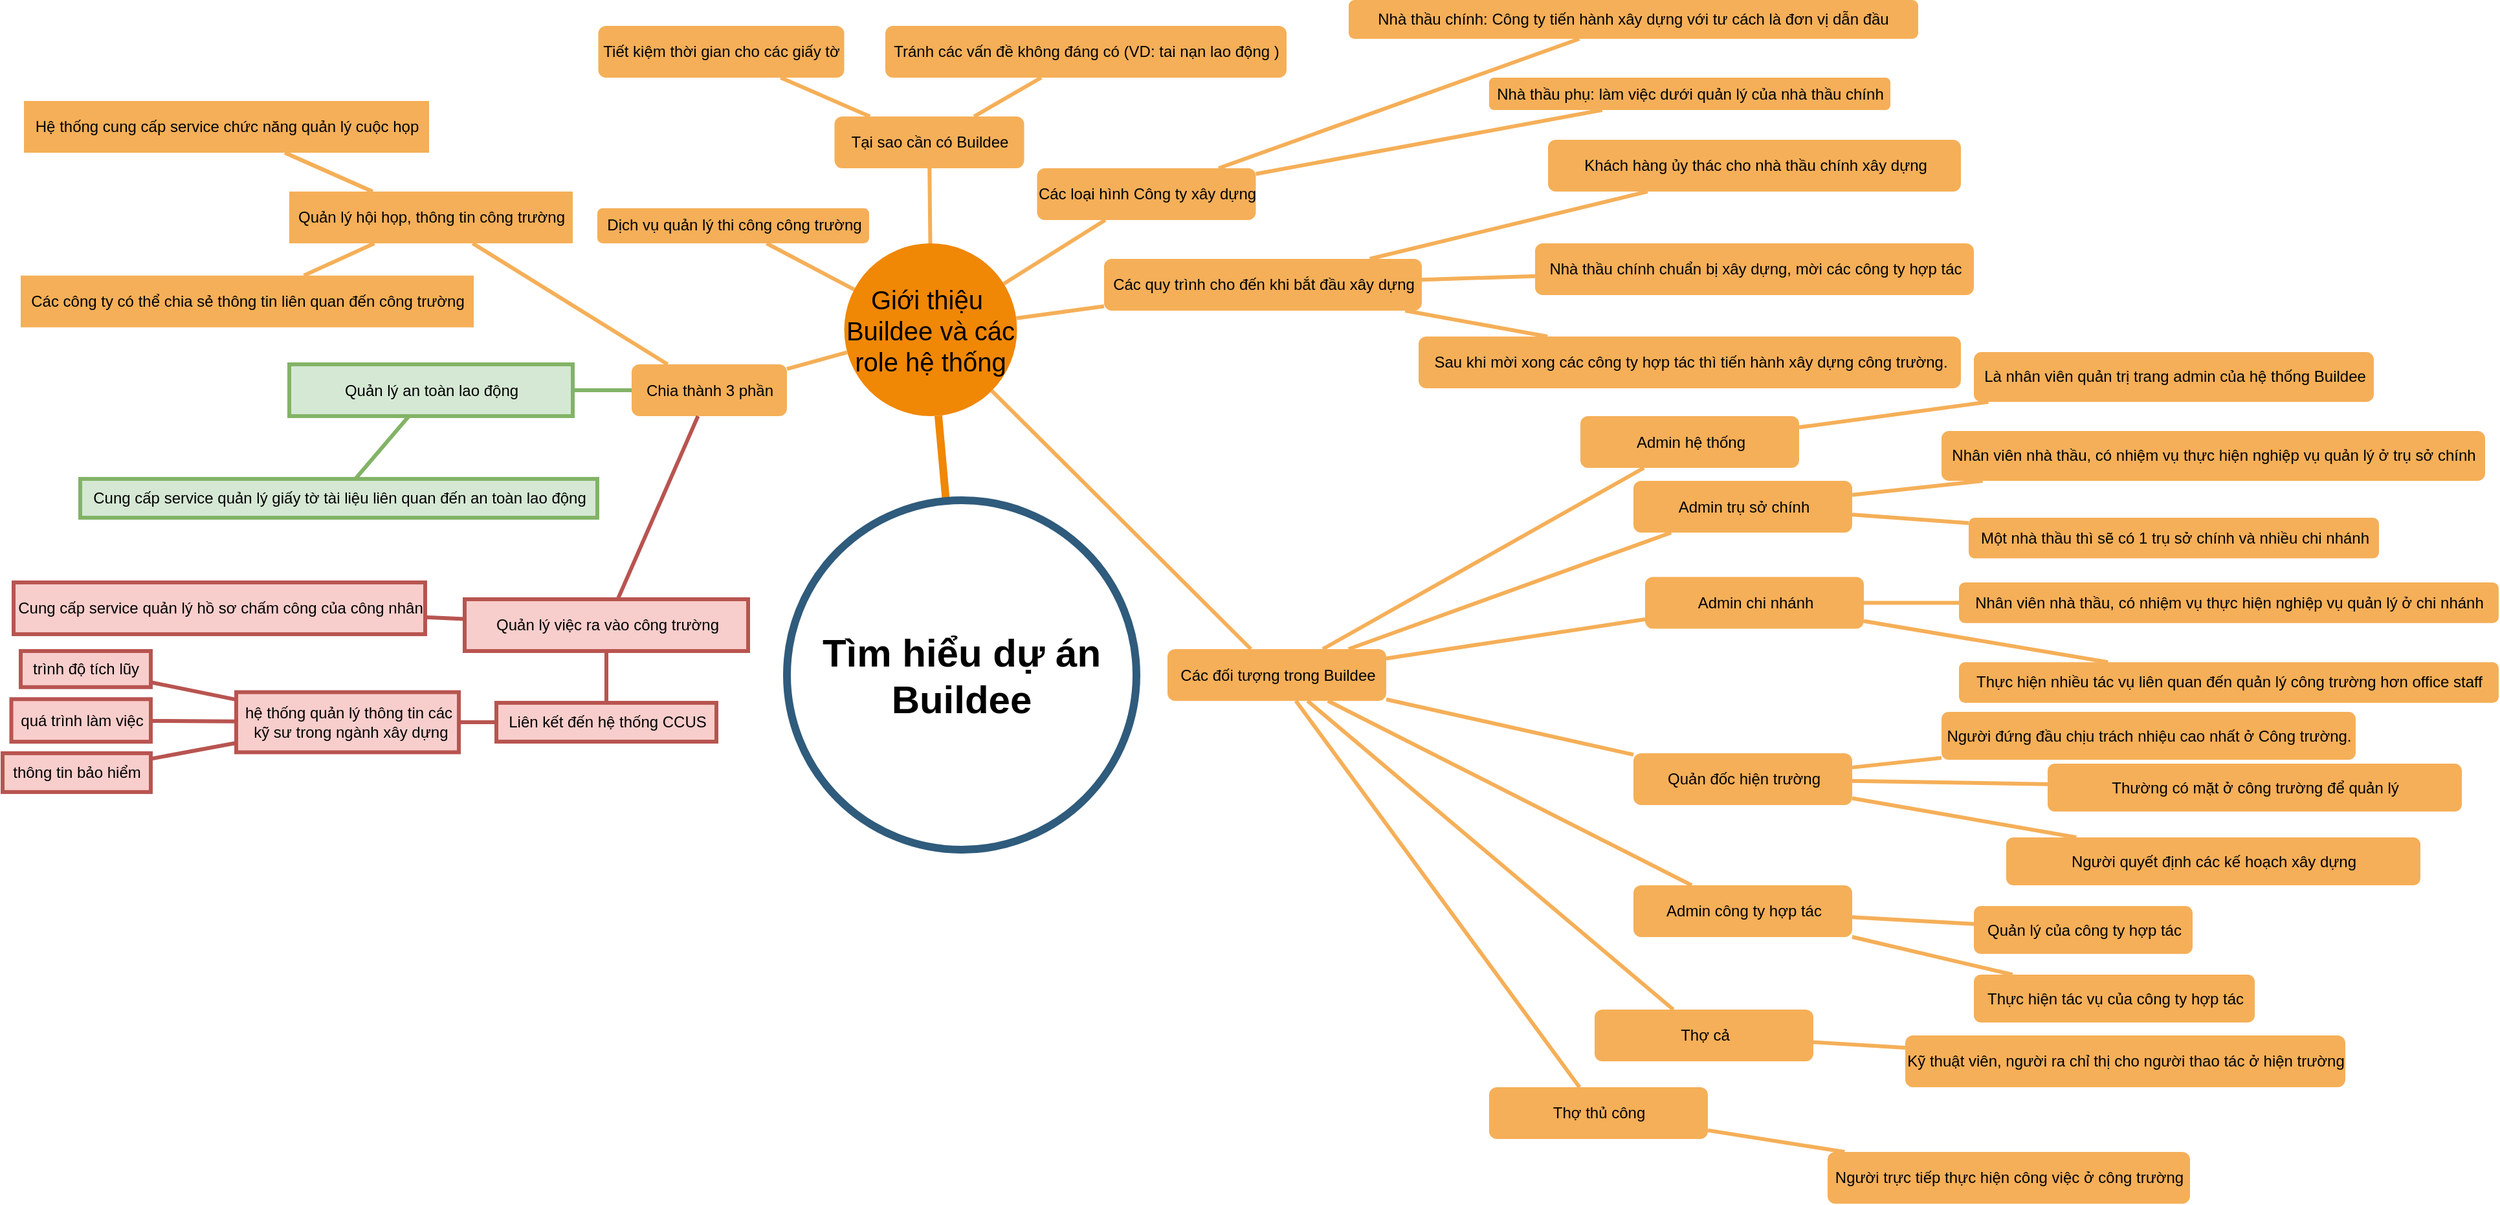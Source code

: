 <mxfile version="24.7.7">
  <diagram id="6a731a19-8d31-9384-78a2-239565b7b9f0" name="Page-1">
    <mxGraphModel dx="1793" dy="129" grid="1" gridSize="10" guides="1" tooltips="1" connect="1" arrows="1" fold="1" page="1" pageScale="1" pageWidth="1169" pageHeight="827" background="none" math="0" shadow="0">
      <root>
        <mxCell id="0" />
        <mxCell id="1" parent="0" />
        <mxCell id="1351" value="&lt;div&gt;Giới thiệu&amp;nbsp;&lt;/div&gt;&lt;div&gt;Buildee và các role hệ thống&lt;/div&gt;" style="ellipse;whiteSpace=wrap;html=1;shadow=0;fontFamily=Helvetica;fontSize=20;fontColor=#000000;align=center;strokeWidth=3;fillColor=#F08705;strokeColor=none;gradientColor=none;" parent="1" vertex="1">
          <mxGeometry x="1070.25" y="1118" width="133.5" height="133.5" as="geometry" />
        </mxCell>
        <mxCell id="1360" style="endArrow=none;strokeWidth=6;strokeColor=#f08705;html=1;fontColor=#000000;" parent="1" source="1515" target="1351" edge="1">
          <mxGeometry relative="1" as="geometry" />
        </mxCell>
        <mxCell id="1392" value="&lt;div&gt;Quản lý hội họp, thông tin công trường&lt;/div&gt;" style="rounded=1;fillColor=#f5af58;strokeColor=none;strokeWidth=3;shadow=0;html=1;fontColor=#000000;arcSize=0;" parent="1" vertex="1">
          <mxGeometry x="641.5" y="1078" width="219" height="40" as="geometry" />
        </mxCell>
        <mxCell id="1393" value="&lt;div&gt;Dịch vụ quản lý thi công công trường&lt;/div&gt;" style="rounded=1;fillColor=#f5af58;strokeColor=none;strokeWidth=3;shadow=0;html=1;fontColor=#000000;" parent="1" vertex="1">
          <mxGeometry x="879.5" y="1090.9" width="210" height="27.1" as="geometry" />
        </mxCell>
        <mxCell id="1394" value="Chia thành 3 phần" style="rounded=1;fillColor=#f5af58;strokeColor=none;strokeWidth=3;shadow=0;html=1;fontColor=#000000;" parent="1" vertex="1">
          <mxGeometry x="906" y="1211.5" width="120" height="40" as="geometry" />
        </mxCell>
        <mxCell id="1395" value="Tại sao cần có Buildee" style="rounded=1;fillColor=#f5af58;strokeColor=none;strokeWidth=3;shadow=0;html=1;fontColor=#000000;" parent="1" vertex="1">
          <mxGeometry x="1062.75" y="1020" width="146.5" height="40" as="geometry" />
        </mxCell>
        <mxCell id="1396" value="Các loại hình Công ty xây dựng " style="rounded=1;fillColor=#f5af58;strokeColor=none;strokeWidth=3;shadow=0;html=1;fontColor=#000000;" parent="1" vertex="1">
          <mxGeometry x="1219.25" y="1060" width="169" height="40" as="geometry" />
        </mxCell>
        <mxCell id="1398" value="Các đối tượng trong Buildee" style="rounded=1;fillColor=#f5af58;strokeColor=none;strokeWidth=3;shadow=0;html=1;fontColor=#000000;" parent="1" vertex="1">
          <mxGeometry x="1320" y="1431.5" width="169" height="40" as="geometry" />
        </mxCell>
        <mxCell id="1404" value="" style="edgeStyle=none;endArrow=none;strokeWidth=3;strokeColor=#F5AF58;html=1;fontColor=#000000;" parent="1" source="1394" target="1392" edge="1">
          <mxGeometry x="3.5" y="21.5" width="100" height="100" as="geometry">
            <mxPoint x="-106.5" y="732.03" as="sourcePoint" />
            <mxPoint x="-6.5" y="632.03" as="targetPoint" />
          </mxGeometry>
        </mxCell>
        <mxCell id="1405" value="" style="edgeStyle=none;endArrow=none;strokeWidth=3;strokeColor=#F5AF58;html=1;fontColor=#000000;" parent="1" source="1351" target="1393" edge="1">
          <mxGeometry x="3.5" y="21.5" width="100" height="100" as="geometry">
            <mxPoint x="-45.5" y="986.5" as="sourcePoint" />
            <mxPoint x="54.5" y="886.5" as="targetPoint" />
          </mxGeometry>
        </mxCell>
        <mxCell id="1406" value="" style="edgeStyle=none;endArrow=none;strokeWidth=3;strokeColor=#F5AF58;html=1;fontColor=#000000;" parent="1" source="1351" target="1394" edge="1">
          <mxGeometry x="3.5" y="21.5" width="100" height="100" as="geometry">
            <mxPoint x="-45.5" y="986.5" as="sourcePoint" />
            <mxPoint x="54.5" y="886.5" as="targetPoint" />
          </mxGeometry>
        </mxCell>
        <mxCell id="1407" value="" style="edgeStyle=none;endArrow=none;strokeWidth=3;strokeColor=#F5AF58;html=1;fontColor=#000000;" parent="1" source="1351" target="1395" edge="1">
          <mxGeometry x="3.5" y="21.5" width="100" height="100" as="geometry">
            <mxPoint x="-45.5" y="986.5" as="sourcePoint" />
            <mxPoint x="54.5" y="886.5" as="targetPoint" />
          </mxGeometry>
        </mxCell>
        <mxCell id="1408" value="" style="edgeStyle=none;endArrow=none;strokeWidth=3;strokeColor=#F5AF58;html=1;fontColor=#000000;" parent="1" source="1351" target="1396" edge="1">
          <mxGeometry x="3.5" y="21.5" width="100" height="100" as="geometry">
            <mxPoint x="-45.5" y="986.5" as="sourcePoint" />
            <mxPoint x="54.5" y="886.5" as="targetPoint" />
          </mxGeometry>
        </mxCell>
        <mxCell id="1410" value="" style="edgeStyle=none;endArrow=none;strokeWidth=3;strokeColor=#F5AF58;html=1;fontColor=#000000;" parent="1" source="1351" target="1398" edge="1">
          <mxGeometry x="3.5" y="21.5" width="100" height="100" as="geometry">
            <mxPoint x="-45.5" y="986.5" as="sourcePoint" />
            <mxPoint x="54.5" y="886.5" as="targetPoint" />
          </mxGeometry>
        </mxCell>
        <mxCell id="1515" value="Tìm hiểu dự án Buildee" style="ellipse;whiteSpace=wrap;html=1;shadow=0;fontFamily=Helvetica;fontSize=30;fontColor=#000000;align=center;strokeColor=#2F5B7C;strokeWidth=6;fillColor=#FFFFFF;fontStyle=1;gradientColor=none;" parent="1" vertex="1">
          <mxGeometry x="1026" y="1316.5" width="270" height="270" as="geometry" />
        </mxCell>
        <mxCell id="aR4ORL12m2-zaJOlgM8f-1547" value="&lt;div&gt;Quản lý việc ra vào công trường &lt;br&gt;&lt;/div&gt;" style="rounded=1;fillColor=#f8cecc;strokeColor=#B85450;strokeWidth=3;shadow=0;html=1;arcSize=0;" vertex="1" parent="1">
          <mxGeometry x="777" y="1393" width="219" height="40" as="geometry" />
        </mxCell>
        <mxCell id="aR4ORL12m2-zaJOlgM8f-1553" value="" style="edgeStyle=none;endArrow=none;strokeWidth=3;strokeColor=#B85450;html=1;fontColor=#000000;" edge="1" parent="1" source="1394" target="aR4ORL12m2-zaJOlgM8f-1547">
          <mxGeometry x="3.5" y="21.5" width="100" height="100" as="geometry">
            <mxPoint x="906" y="1096.52" as="sourcePoint" />
            <mxPoint x="1314" y="732.64" as="targetPoint" />
          </mxGeometry>
        </mxCell>
        <mxCell id="aR4ORL12m2-zaJOlgM8f-1554" value="Tiết kiệm  thời gian  cho các giấy tờ" style="rounded=1;fillColor=#f5af58;strokeColor=none;strokeWidth=3;shadow=0;html=1;fontColor=#000000;" vertex="1" parent="1">
          <mxGeometry x="880.25" y="950" width="190" height="40" as="geometry" />
        </mxCell>
        <mxCell id="aR4ORL12m2-zaJOlgM8f-1555" value="Tránh các vấn đề không đáng có (VD: tai nạn lao động )" style="rounded=1;fillColor=#f5af58;strokeColor=none;strokeWidth=3;shadow=0;html=1;fontColor=#000000;" vertex="1" parent="1">
          <mxGeometry x="1102" y="950" width="310" height="40" as="geometry" />
        </mxCell>
        <mxCell id="aR4ORL12m2-zaJOlgM8f-1558" value="" style="edgeStyle=none;endArrow=none;strokeWidth=3;strokeColor=#F5AF58;html=1;fontColor=#000000;" edge="1" parent="1" source="1395" target="aR4ORL12m2-zaJOlgM8f-1554">
          <mxGeometry x="3.5" y="21.5" width="100" height="100" as="geometry">
            <mxPoint x="1094.25" y="990.6" as="sourcePoint" />
            <mxPoint x="1257.25" y="999.6" as="targetPoint" />
          </mxGeometry>
        </mxCell>
        <mxCell id="aR4ORL12m2-zaJOlgM8f-1559" value="" style="edgeStyle=none;endArrow=none;strokeWidth=3;strokeColor=#F5AF58;html=1;fontColor=#000000;" edge="1" parent="1" source="1395" target="aR4ORL12m2-zaJOlgM8f-1555">
          <mxGeometry x="3.5" y="21.5" width="100" height="100" as="geometry">
            <mxPoint x="1223.25" y="1070" as="sourcePoint" />
            <mxPoint x="1294.25" y="1070" as="targetPoint" />
          </mxGeometry>
        </mxCell>
        <mxCell id="aR4ORL12m2-zaJOlgM8f-1560" value="Các quy trình cho đến khi bắt đầu xây dựng" style="rounded=1;fillColor=#f5af58;strokeColor=none;strokeWidth=3;shadow=0;html=1;fontColor=#000000;" vertex="1" parent="1">
          <mxGeometry x="1271" y="1130" width="245.5" height="40" as="geometry" />
        </mxCell>
        <mxCell id="aR4ORL12m2-zaJOlgM8f-1561" value="" style="edgeStyle=none;endArrow=none;strokeWidth=3;strokeColor=#F5AF58;html=1;fontColor=#000000;" edge="1" parent="1" source="1351" target="aR4ORL12m2-zaJOlgM8f-1560">
          <mxGeometry x="3.5" y="21.5" width="100" height="100" as="geometry">
            <mxPoint x="1202.55" y="1187.5" as="sourcePoint" />
            <mxPoint x="1341.55" y="1106.5" as="targetPoint" />
          </mxGeometry>
        </mxCell>
        <mxCell id="aR4ORL12m2-zaJOlgM8f-1562" value="Nhà thầu chính: Công ty tiến hành xây dựng với tư cách là đơn vị dẫn đầu" style="whiteSpace=wrap;html=1;fillColor=#f5af58;strokeColor=none;fontColor=#000000;rounded=1;strokeWidth=3;shadow=0;" vertex="1" parent="1">
          <mxGeometry x="1460" y="930" width="440" height="30" as="geometry" />
        </mxCell>
        <mxCell id="aR4ORL12m2-zaJOlgM8f-1564" value="" style="edgeStyle=none;endArrow=none;strokeWidth=3;strokeColor=#F5AF58;html=1;fontColor=#000000;" edge="1" parent="1" source="1396" target="aR4ORL12m2-zaJOlgM8f-1562">
          <mxGeometry x="3.5" y="21.5" width="100" height="100" as="geometry">
            <mxPoint x="1255.5" y="679" as="sourcePoint" />
            <mxPoint x="1315.5" y="670" as="targetPoint" />
            <Array as="points" />
          </mxGeometry>
        </mxCell>
        <mxCell id="aR4ORL12m2-zaJOlgM8f-1567" value="Nhà thầu phụ: làm việc dưới  quản lý của nhà thầu chính" style="whiteSpace=wrap;html=1;fillColor=#f5af58;strokeColor=none;fontColor=#000000;rounded=1;strokeWidth=3;shadow=0;" vertex="1" parent="1">
          <mxGeometry x="1568.5" y="990" width="310" height="25" as="geometry" />
        </mxCell>
        <mxCell id="aR4ORL12m2-zaJOlgM8f-1568" value="" style="edgeStyle=none;endArrow=none;strokeWidth=3;strokeColor=#F5AF58;html=1;fontColor=#000000;" edge="1" parent="1" source="1396" target="aR4ORL12m2-zaJOlgM8f-1567">
          <mxGeometry x="3.5" y="21.5" width="100" height="100" as="geometry">
            <mxPoint x="1434.15" y="846.504" as="sourcePoint" />
            <mxPoint x="1673.496" y="809.55" as="targetPoint" />
            <Array as="points" />
          </mxGeometry>
        </mxCell>
        <mxCell id="aR4ORL12m2-zaJOlgM8f-1570" value="Khách hàng ủy thác cho nhà thầu chính xây dựng" style="rounded=1;fillColor=#f5af58;strokeColor=none;strokeWidth=3;shadow=0;html=1;fontColor=#000000;" vertex="1" parent="1">
          <mxGeometry x="1614" y="1038" width="319" height="40" as="geometry" />
        </mxCell>
        <mxCell id="aR4ORL12m2-zaJOlgM8f-1571" value="Nhà thầu chính  chuẩn bị xây dựng, mời các công ty hợp tác  " style="rounded=1;fillColor=#f5af58;strokeColor=none;strokeWidth=3;shadow=0;html=1;fontColor=#000000;" vertex="1" parent="1">
          <mxGeometry x="1604" y="1118" width="339" height="40" as="geometry" />
        </mxCell>
        <mxCell id="aR4ORL12m2-zaJOlgM8f-1572" value="Sau khi  mời xong các công ty hợp tác thì  tiến hành xây dựng công trường." style="rounded=1;fillColor=#f5af58;strokeColor=none;strokeWidth=3;shadow=0;html=1;fontColor=#000000;" vertex="1" parent="1">
          <mxGeometry x="1514" y="1190" width="419" height="40" as="geometry" />
        </mxCell>
        <mxCell id="aR4ORL12m2-zaJOlgM8f-1573" value="" style="edgeStyle=none;endArrow=none;strokeWidth=3;strokeColor=#F5AF58;html=1;fontColor=#000000;" edge="1" parent="1" source="aR4ORL12m2-zaJOlgM8f-1560" target="aR4ORL12m2-zaJOlgM8f-1570">
          <mxGeometry x="3.5" y="21.5" width="100" height="100" as="geometry">
            <mxPoint x="1332.5" y="598" as="sourcePoint" />
            <mxPoint x="1504.5" y="595" as="targetPoint" />
            <Array as="points" />
          </mxGeometry>
        </mxCell>
        <mxCell id="aR4ORL12m2-zaJOlgM8f-1574" value="" style="edgeStyle=none;endArrow=none;strokeWidth=3;strokeColor=#F5AF58;html=1;fontColor=#000000;" edge="1" parent="1" source="aR4ORL12m2-zaJOlgM8f-1560" target="aR4ORL12m2-zaJOlgM8f-1571">
          <mxGeometry x="3.5" y="21.5" width="100" height="100" as="geometry">
            <mxPoint x="1421.1" y="789.69" as="sourcePoint" />
            <mxPoint x="1518.1" y="776.69" as="targetPoint" />
            <Array as="points" />
          </mxGeometry>
        </mxCell>
        <mxCell id="aR4ORL12m2-zaJOlgM8f-1575" value="" style="edgeStyle=none;endArrow=none;strokeWidth=3;strokeColor=#F5AF58;html=1;fontColor=#000000;" edge="1" parent="1" source="aR4ORL12m2-zaJOlgM8f-1560" target="aR4ORL12m2-zaJOlgM8f-1572">
          <mxGeometry x="3.5" y="21.5" width="100" height="100" as="geometry">
            <mxPoint x="1449" y="769.62" as="sourcePoint" />
            <mxPoint x="1534" y="769.62" as="targetPoint" />
            <Array as="points" />
          </mxGeometry>
        </mxCell>
        <mxCell id="aR4ORL12m2-zaJOlgM8f-1576" value="Admin hệ thống" style="rounded=1;fillColor=#f5af58;strokeColor=none;strokeWidth=3;shadow=0;html=1;fontColor=#000000;" vertex="1" parent="1">
          <mxGeometry x="1639" y="1251.5" width="169" height="40" as="geometry" />
        </mxCell>
        <mxCell id="aR4ORL12m2-zaJOlgM8f-1577" value="Admin trụ sở chính " style="rounded=1;fillColor=#f5af58;strokeColor=none;strokeWidth=3;shadow=0;html=1;fontColor=#000000;" vertex="1" parent="1">
          <mxGeometry x="1680" y="1301.5" width="169" height="40" as="geometry" />
        </mxCell>
        <mxCell id="aR4ORL12m2-zaJOlgM8f-1578" value="Admin chi nhánh" style="rounded=1;fillColor=#f5af58;strokeColor=none;strokeWidth=3;shadow=0;html=1;fontColor=#000000;" vertex="1" parent="1">
          <mxGeometry x="1689" y="1375.7" width="169" height="40" as="geometry" />
        </mxCell>
        <mxCell id="aR4ORL12m2-zaJOlgM8f-1579" value="Quản đốc hiện trường " style="rounded=1;fillColor=#f5af58;strokeColor=none;strokeWidth=3;shadow=0;html=1;fontColor=#000000;" vertex="1" parent="1">
          <mxGeometry x="1680" y="1511.95" width="169" height="40" as="geometry" />
        </mxCell>
        <mxCell id="aR4ORL12m2-zaJOlgM8f-1580" value="Admin công ty hợp tác " style="rounded=1;fillColor=#f5af58;strokeColor=none;strokeWidth=3;shadow=0;html=1;fontColor=#000000;" vertex="1" parent="1">
          <mxGeometry x="1680" y="1614" width="169" height="40" as="geometry" />
        </mxCell>
        <mxCell id="aR4ORL12m2-zaJOlgM8f-1581" value="Thợ cả" style="rounded=1;fillColor=#f5af58;strokeColor=none;strokeWidth=3;shadow=0;html=1;fontColor=#000000;" vertex="1" parent="1">
          <mxGeometry x="1650" y="1710" width="169" height="40" as="geometry" />
        </mxCell>
        <mxCell id="aR4ORL12m2-zaJOlgM8f-1582" value="Thợ thủ công" style="rounded=1;fillColor=#f5af58;strokeColor=none;strokeWidth=3;shadow=0;html=1;fontColor=#000000;" vertex="1" parent="1">
          <mxGeometry x="1568.5" y="1770" width="169" height="40" as="geometry" />
        </mxCell>
        <mxCell id="aR4ORL12m2-zaJOlgM8f-1583" value="" style="edgeStyle=none;endArrow=none;strokeWidth=3;strokeColor=#F5AF58;html=1;fontColor=#000000;" edge="1" parent="1" source="1398" target="aR4ORL12m2-zaJOlgM8f-1576">
          <mxGeometry x="3.5" y="21.5" width="100" height="100" as="geometry">
            <mxPoint x="1406.58" y="1472.98" as="sourcePoint" />
            <mxPoint x="1571.58" y="1287.98" as="targetPoint" />
          </mxGeometry>
        </mxCell>
        <mxCell id="aR4ORL12m2-zaJOlgM8f-1584" value="" style="edgeStyle=none;endArrow=none;strokeWidth=3;strokeColor=#F5AF58;html=1;fontColor=#000000;" edge="1" parent="1" source="1398" target="aR4ORL12m2-zaJOlgM8f-1577">
          <mxGeometry x="3.5" y="21.5" width="100" height="100" as="geometry">
            <mxPoint x="1406.58" y="1472.98" as="sourcePoint" />
            <mxPoint x="1571.58" y="1287.98" as="targetPoint" />
          </mxGeometry>
        </mxCell>
        <mxCell id="aR4ORL12m2-zaJOlgM8f-1585" value="" style="edgeStyle=none;endArrow=none;strokeWidth=3;strokeColor=#F5AF58;html=1;fontColor=#000000;" edge="1" parent="1" source="1398" target="aR4ORL12m2-zaJOlgM8f-1578">
          <mxGeometry x="3.5" y="21.5" width="100" height="100" as="geometry">
            <mxPoint x="1406.58" y="1472.98" as="sourcePoint" />
            <mxPoint x="1571.58" y="1287.98" as="targetPoint" />
          </mxGeometry>
        </mxCell>
        <mxCell id="aR4ORL12m2-zaJOlgM8f-1586" value="" style="edgeStyle=none;endArrow=none;strokeWidth=3;strokeColor=#F5AF58;html=1;fontColor=#000000;" edge="1" parent="1" source="1398" target="aR4ORL12m2-zaJOlgM8f-1579">
          <mxGeometry x="3.5" y="21.5" width="100" height="100" as="geometry">
            <mxPoint x="1406.58" y="1472.98" as="sourcePoint" />
            <mxPoint x="1571.58" y="1287.98" as="targetPoint" />
          </mxGeometry>
        </mxCell>
        <mxCell id="aR4ORL12m2-zaJOlgM8f-1587" value="" style="edgeStyle=none;endArrow=none;strokeWidth=3;strokeColor=#F5AF58;html=1;fontColor=#000000;" edge="1" parent="1" source="1398" target="aR4ORL12m2-zaJOlgM8f-1580">
          <mxGeometry x="3.5" y="21.5" width="100" height="100" as="geometry">
            <mxPoint x="1406.58" y="1472.98" as="sourcePoint" />
            <mxPoint x="1571.58" y="1287.98" as="targetPoint" />
          </mxGeometry>
        </mxCell>
        <mxCell id="aR4ORL12m2-zaJOlgM8f-1588" value="" style="edgeStyle=none;endArrow=none;strokeWidth=3;strokeColor=#F5AF58;html=1;fontColor=#000000;" edge="1" parent="1" source="1398" target="aR4ORL12m2-zaJOlgM8f-1581">
          <mxGeometry x="3.5" y="21.5" width="100" height="100" as="geometry">
            <mxPoint x="1406.58" y="1472.98" as="sourcePoint" />
            <mxPoint x="1571.58" y="1287.98" as="targetPoint" />
          </mxGeometry>
        </mxCell>
        <mxCell id="aR4ORL12m2-zaJOlgM8f-1589" value="" style="edgeStyle=none;endArrow=none;strokeWidth=3;strokeColor=#F5AF58;html=1;fontColor=#000000;" edge="1" parent="1" source="1398" target="aR4ORL12m2-zaJOlgM8f-1582">
          <mxGeometry x="3.5" y="21.5" width="100" height="100" as="geometry">
            <mxPoint x="1406.58" y="1472.98" as="sourcePoint" />
            <mxPoint x="1571.58" y="1287.98" as="targetPoint" />
          </mxGeometry>
        </mxCell>
        <mxCell id="aR4ORL12m2-zaJOlgM8f-1590" value="" style="edgeStyle=none;endArrow=none;strokeWidth=3;strokeColor=#82b366;html=1;fontColor=#000000;fillColor=#d5e8d4;" edge="1" parent="1" source="1394" target="aR4ORL12m2-zaJOlgM8f-1546">
          <mxGeometry x="3.5" y="21.5" width="100" height="100" as="geometry">
            <mxPoint x="889.5" y="588.53" as="sourcePoint" />
            <mxPoint x="737.188" y="545.53" as="targetPoint" />
          </mxGeometry>
        </mxCell>
        <mxCell id="aR4ORL12m2-zaJOlgM8f-1546" value="&lt;div&gt;Quản lý an toàn lao động&lt;br&gt;&lt;/div&gt;" style="rounded=1;fillColor=#d5e8d4;strokeColor=#82b366;strokeWidth=3;shadow=0;html=1;arcSize=0;" vertex="1" parent="1">
          <mxGeometry x="641.5" y="1211.5" width="219" height="40" as="geometry" />
        </mxCell>
        <mxCell id="aR4ORL12m2-zaJOlgM8f-1592" value="Hệ thống cung cấp service chức năng quản lý cuộc họp" style="rounded=1;fillColor=#f5af58;strokeColor=none;strokeWidth=3;shadow=0;html=1;fontColor=#000000;arcSize=0;" vertex="1" parent="1">
          <mxGeometry x="436.5" y="1008" width="313" height="40" as="geometry" />
        </mxCell>
        <mxCell id="aR4ORL12m2-zaJOlgM8f-1593" value="" style="edgeStyle=none;endArrow=none;strokeWidth=3;strokeColor=#F5AF58;html=1;fontColor=#000000;" edge="1" parent="1" source="aR4ORL12m2-zaJOlgM8f-1592" target="1392">
          <mxGeometry x="3.5" y="21.5" width="100" height="100" as="geometry">
            <mxPoint x="-126.5" y="1172.03" as="sourcePoint" />
            <mxPoint x="-26.5" y="1072.03" as="targetPoint" />
          </mxGeometry>
        </mxCell>
        <mxCell id="aR4ORL12m2-zaJOlgM8f-1594" value="Các công ty có thể chia sẻ thông tin liên quan đến công trường " style="rounded=1;fillColor=#f5af58;strokeColor=none;strokeWidth=3;shadow=0;html=1;fontColor=#000000;arcSize=0;" vertex="1" parent="1">
          <mxGeometry x="434" y="1142.9" width="350" height="40" as="geometry" />
        </mxCell>
        <mxCell id="aR4ORL12m2-zaJOlgM8f-1595" value="" style="edgeStyle=none;endArrow=none;strokeWidth=3;strokeColor=#F5AF58;html=1;fontColor=#000000;" edge="1" parent="1" source="aR4ORL12m2-zaJOlgM8f-1592" target="1392">
          <mxGeometry x="3.5" y="21.5" width="100" height="100" as="geometry">
            <mxPoint x="-126.5" y="1172.03" as="sourcePoint" />
            <mxPoint x="-26.5" y="1072.03" as="targetPoint" />
          </mxGeometry>
        </mxCell>
        <mxCell id="aR4ORL12m2-zaJOlgM8f-1596" value="" style="edgeStyle=none;endArrow=none;strokeWidth=3;strokeColor=#F5AF58;html=1;fontColor=#000000;" edge="1" parent="1" source="aR4ORL12m2-zaJOlgM8f-1594" target="1392">
          <mxGeometry x="3.5" y="21.5" width="100" height="100" as="geometry">
            <mxPoint x="-126.5" y="1172.03" as="sourcePoint" />
            <mxPoint x="-26.5" y="1072.03" as="targetPoint" />
          </mxGeometry>
        </mxCell>
        <mxCell id="aR4ORL12m2-zaJOlgM8f-1597" value="Cung cấp service quản lý  giấy tờ tài liệu liên quan đến an toàn lao động " style="rounded=1;fillColor=#d5e8d4;strokeColor=#82b366;strokeWidth=3;shadow=0;html=1;arcSize=0;" vertex="1" parent="1">
          <mxGeometry x="480" y="1300" width="399.5" height="30" as="geometry" />
        </mxCell>
        <mxCell id="aR4ORL12m2-zaJOlgM8f-1598" value="" style="edgeStyle=none;endArrow=none;strokeWidth=3;strokeColor=#82b366;html=1;fontColor=#000000;fillColor=#d5e8d4;" edge="1" parent="1" source="aR4ORL12m2-zaJOlgM8f-1597" target="aR4ORL12m2-zaJOlgM8f-1546">
          <mxGeometry x="3.5" y="21.5" width="100" height="100" as="geometry">
            <mxPoint x="849.5" y="1043" as="sourcePoint" />
            <mxPoint x="697.188" y="1000.0" as="targetPoint" />
          </mxGeometry>
        </mxCell>
        <mxCell id="aR4ORL12m2-zaJOlgM8f-1599" value="Cung cấp service quản lý hồ sơ chấm công của công nhân" style="rounded=1;fillColor=#f8cecc;strokeColor=#b85450;strokeWidth=3;shadow=0;html=1;arcSize=0;" vertex="1" parent="1">
          <mxGeometry x="428.5" y="1380" width="318" height="40" as="geometry" />
        </mxCell>
        <mxCell id="aR4ORL12m2-zaJOlgM8f-1600" value="" style="edgeStyle=none;endArrow=none;strokeWidth=3;strokeColor=#B85450;html=1;fontColor=#000000;" edge="1" parent="1" source="aR4ORL12m2-zaJOlgM8f-1599" target="aR4ORL12m2-zaJOlgM8f-1547">
          <mxGeometry x="3.5" y="21.5" width="100" height="100" as="geometry">
            <mxPoint x="1323.5" y="1559.64" as="sourcePoint" />
            <mxPoint x="1468.5" y="1545.64" as="targetPoint" />
          </mxGeometry>
        </mxCell>
        <mxCell id="aR4ORL12m2-zaJOlgM8f-1601" value="Liên kết đến hệ thống CCUS" style="rounded=1;fillColor=#f8cecc;strokeColor=#B85450;strokeWidth=3;shadow=0;html=1;arcSize=0;" vertex="1" parent="1">
          <mxGeometry x="801.5" y="1473" width="170" height="30" as="geometry" />
        </mxCell>
        <mxCell id="aR4ORL12m2-zaJOlgM8f-1602" value="" style="edgeStyle=none;endArrow=none;strokeWidth=3;strokeColor=#B85450;html=1;fontColor=#000000;" edge="1" parent="1" source="aR4ORL12m2-zaJOlgM8f-1601" target="aR4ORL12m2-zaJOlgM8f-1547">
          <mxGeometry x="3.5" y="21.5" width="100" height="100" as="geometry">
            <mxPoint x="1323.5" y="1559.64" as="sourcePoint" />
            <mxPoint x="1468.5" y="1545.64" as="targetPoint" />
          </mxGeometry>
        </mxCell>
        <mxCell id="aR4ORL12m2-zaJOlgM8f-1603" value="&lt;div&gt;hệ thống quản lý thông tin các&lt;/div&gt;&lt;div&gt;&amp;nbsp;kỹ sư trong ngành xây dựng&lt;/div&gt;" style="rounded=1;fillColor=#f8cecc;strokeColor=#b85450;strokeWidth=3;shadow=0;html=1;arcSize=0;" vertex="1" parent="1">
          <mxGeometry x="600.5" y="1464.77" width="172" height="46.45" as="geometry" />
        </mxCell>
        <mxCell id="aR4ORL12m2-zaJOlgM8f-1604" value="" style="edgeStyle=none;endArrow=none;strokeWidth=3;strokeColor=#B85450;html=1;fontColor=#000000;fillColor=#f8cecc;" edge="1" parent="1" source="aR4ORL12m2-zaJOlgM8f-1601" target="aR4ORL12m2-zaJOlgM8f-1603">
          <mxGeometry x="3.5" y="21.5" width="100" height="100" as="geometry">
            <mxPoint x="1323.5" y="1559.64" as="sourcePoint" />
            <mxPoint x="1468.5" y="1545.64" as="targetPoint" />
          </mxGeometry>
        </mxCell>
        <mxCell id="aR4ORL12m2-zaJOlgM8f-1605" value="trình độ tích lũy" style="rounded=1;fillColor=#f8cecc;strokeColor=#B85450;strokeWidth=3;shadow=0;html=1;arcSize=0;" vertex="1" parent="1">
          <mxGeometry x="434" y="1433" width="100.5" height="27.9" as="geometry" />
        </mxCell>
        <mxCell id="aR4ORL12m2-zaJOlgM8f-1606" value="thông tin bảo hiểm" style="rounded=1;fillColor=#f8cecc;strokeColor=#B85450;strokeWidth=3;shadow=0;html=1;arcSize=0;" vertex="1" parent="1">
          <mxGeometry x="420" y="1511.95" width="114.5" height="30" as="geometry" />
        </mxCell>
        <mxCell id="aR4ORL12m2-zaJOlgM8f-1607" value="quá trình làm việc" style="rounded=1;fillColor=#f8cecc;strokeColor=#B85450;strokeWidth=3;shadow=0;html=1;arcSize=0;" vertex="1" parent="1">
          <mxGeometry x="426.75" y="1470.17" width="107.75" height="32.9" as="geometry" />
        </mxCell>
        <mxCell id="aR4ORL12m2-zaJOlgM8f-1608" value="" style="edgeStyle=none;endArrow=none;strokeWidth=3;strokeColor=#B85450;html=1;fontColor=#000000;" edge="1" parent="1" source="aR4ORL12m2-zaJOlgM8f-1605" target="aR4ORL12m2-zaJOlgM8f-1603">
          <mxGeometry x="3.5" y="21.5" width="100" height="100" as="geometry">
            <mxPoint x="1323.5" y="1559.64" as="sourcePoint" />
            <mxPoint x="1468.5" y="1545.64" as="targetPoint" />
          </mxGeometry>
        </mxCell>
        <mxCell id="aR4ORL12m2-zaJOlgM8f-1609" value="" style="edgeStyle=none;endArrow=none;strokeWidth=3;strokeColor=#B85450;html=1;fontColor=#000000;" edge="1" parent="1" source="aR4ORL12m2-zaJOlgM8f-1607" target="aR4ORL12m2-zaJOlgM8f-1603">
          <mxGeometry x="3.5" y="21.5" width="100" height="100" as="geometry">
            <mxPoint x="1323.5" y="1559.64" as="sourcePoint" />
            <mxPoint x="1468.5" y="1545.64" as="targetPoint" />
          </mxGeometry>
        </mxCell>
        <mxCell id="aR4ORL12m2-zaJOlgM8f-1610" value="" style="edgeStyle=none;endArrow=none;strokeWidth=3;strokeColor=#B85450;html=1;fontColor=#000000;" edge="1" parent="1" source="aR4ORL12m2-zaJOlgM8f-1606" target="aR4ORL12m2-zaJOlgM8f-1603">
          <mxGeometry x="3.5" y="21.5" width="100" height="100" as="geometry">
            <mxPoint x="1323.5" y="1559.64" as="sourcePoint" />
            <mxPoint x="1468.5" y="1545.64" as="targetPoint" />
          </mxGeometry>
        </mxCell>
        <mxCell id="aR4ORL12m2-zaJOlgM8f-1613" value="Là nhân viên quản trị trang admin của hệ thống Buildee" style="rounded=1;fillColor=#f5af58;strokeColor=none;strokeWidth=3;shadow=0;html=1;fontColor=#000000;" vertex="1" parent="1">
          <mxGeometry x="1943" y="1202" width="309" height="38.5" as="geometry" />
        </mxCell>
        <mxCell id="aR4ORL12m2-zaJOlgM8f-1614" value="" style="edgeStyle=none;endArrow=none;strokeWidth=3;strokeColor=#F5AF58;html=1;fontColor=#000000;" edge="1" parent="1" source="aR4ORL12m2-zaJOlgM8f-1613" target="aR4ORL12m2-zaJOlgM8f-1576">
          <mxGeometry x="3.5" y="21.5" width="100" height="100" as="geometry">
            <mxPoint x="1440" y="1432" as="sourcePoint" />
            <mxPoint x="1688" y="1292" as="targetPoint" />
            <Array as="points" />
          </mxGeometry>
        </mxCell>
        <mxCell id="aR4ORL12m2-zaJOlgM8f-1615" value="Nhân viên  nhà thầu, có nhiệm vụ  thực hiện  nghiệp vụ quản lý ở trụ sở chính" style="rounded=1;fillColor=#f5af58;strokeColor=none;strokeWidth=3;shadow=0;html=1;fontColor=#000000;" vertex="1" parent="1">
          <mxGeometry x="1918" y="1263" width="420" height="38.5" as="geometry" />
        </mxCell>
        <mxCell id="aR4ORL12m2-zaJOlgM8f-1617" value="" style="edgeStyle=none;endArrow=none;strokeWidth=3;strokeColor=#F5AF58;html=1;fontColor=#000000;" edge="1" parent="1" source="aR4ORL12m2-zaJOlgM8f-1615" target="aR4ORL12m2-zaJOlgM8f-1577">
          <mxGeometry x="3.5" y="21.5" width="100" height="100" as="geometry">
            <mxPoint x="1440" y="1432" as="sourcePoint" />
            <mxPoint x="1688" y="1292" as="targetPoint" />
            <Array as="points" />
          </mxGeometry>
        </mxCell>
        <mxCell id="aR4ORL12m2-zaJOlgM8f-1618" value="Một nhà thầu thì sẽ có 1 trụ sở chính và nhiều chi nhánh" style="rounded=1;fillColor=#f5af58;strokeColor=none;strokeWidth=3;shadow=0;html=1;fontColor=#000000;" vertex="1" parent="1">
          <mxGeometry x="1939" y="1330" width="317" height="31.4" as="geometry" />
        </mxCell>
        <mxCell id="aR4ORL12m2-zaJOlgM8f-1619" value="" style="edgeStyle=none;endArrow=none;strokeWidth=3;strokeColor=#F5AF58;html=1;fontColor=#000000;" edge="1" parent="1" source="aR4ORL12m2-zaJOlgM8f-1618" target="aR4ORL12m2-zaJOlgM8f-1577">
          <mxGeometry x="3.5" y="21.5" width="100" height="100" as="geometry">
            <mxPoint x="1440" y="1432" as="sourcePoint" />
            <mxPoint x="1688" y="1292" as="targetPoint" />
            <Array as="points" />
          </mxGeometry>
        </mxCell>
        <mxCell id="aR4ORL12m2-zaJOlgM8f-1620" value="Nhân viên nhà thầu, có nhiệm vụ thực hiện nghiệp vụ quản lý ở chi nhánh" style="rounded=1;fillColor=#f5af58;strokeColor=none;strokeWidth=3;shadow=0;html=1;fontColor=#000000;" vertex="1" parent="1">
          <mxGeometry x="1931.5" y="1380" width="417" height="31.4" as="geometry" />
        </mxCell>
        <mxCell id="aR4ORL12m2-zaJOlgM8f-1621" value="" style="edgeStyle=none;endArrow=none;strokeWidth=3;strokeColor=#F5AF58;html=1;fontColor=#000000;" edge="1" parent="1" source="aR4ORL12m2-zaJOlgM8f-1620" target="aR4ORL12m2-zaJOlgM8f-1578">
          <mxGeometry x="3.5" y="21.5" width="100" height="100" as="geometry">
            <mxPoint x="1440" y="1432" as="sourcePoint" />
            <mxPoint x="1688" y="1292" as="targetPoint" />
            <Array as="points" />
          </mxGeometry>
        </mxCell>
        <mxCell id="aR4ORL12m2-zaJOlgM8f-1624" value="Thực hiện nhiều tác vụ liên quan đến quản lý công trường  hơn office staff" style="rounded=1;fillColor=#f5af58;strokeColor=none;strokeWidth=3;shadow=0;html=1;fontColor=#000000;" vertex="1" parent="1">
          <mxGeometry x="1931.5" y="1441.6" width="417" height="31.4" as="geometry" />
        </mxCell>
        <mxCell id="aR4ORL12m2-zaJOlgM8f-1625" value="" style="edgeStyle=none;endArrow=none;strokeWidth=3;strokeColor=#F5AF58;html=1;fontColor=#000000;" edge="1" parent="1" source="aR4ORL12m2-zaJOlgM8f-1624" target="aR4ORL12m2-zaJOlgM8f-1578">
          <mxGeometry x="3.5" y="21.5" width="100" height="100" as="geometry">
            <mxPoint x="1440" y="1432" as="sourcePoint" />
            <mxPoint x="1688" y="1292" as="targetPoint" />
            <Array as="points" />
          </mxGeometry>
        </mxCell>
        <mxCell id="aR4ORL12m2-zaJOlgM8f-1626" value="Người đứng đầu chịu trách nhiệu cao nhất ở Công trường." style="rounded=1;fillColor=#f5af58;strokeColor=none;strokeWidth=3;shadow=0;html=1;fontColor=#000000;" vertex="1" parent="1">
          <mxGeometry x="1918" y="1480" width="320" height="37" as="geometry" />
        </mxCell>
        <mxCell id="aR4ORL12m2-zaJOlgM8f-1627" value="" style="edgeStyle=none;endArrow=none;strokeWidth=3;strokeColor=#F5AF58;html=1;fontColor=#000000;" edge="1" parent="1" source="aR4ORL12m2-zaJOlgM8f-1626" target="aR4ORL12m2-zaJOlgM8f-1579">
          <mxGeometry x="3.5" y="21.5" width="100" height="100" as="geometry">
            <mxPoint x="1440" y="1432" as="sourcePoint" />
            <mxPoint x="1688" y="1292" as="targetPoint" />
            <Array as="points" />
          </mxGeometry>
        </mxCell>
        <mxCell id="aR4ORL12m2-zaJOlgM8f-1628" value="Thường  có mặt ở công trường để quản lý " style="rounded=1;fillColor=#f5af58;strokeColor=none;strokeWidth=3;shadow=0;html=1;fontColor=#000000;" vertex="1" parent="1">
          <mxGeometry x="2000" y="1520" width="320" height="37" as="geometry" />
        </mxCell>
        <mxCell id="aR4ORL12m2-zaJOlgM8f-1630" value="Người quyết định các kế hoạch xây dựng" style="rounded=1;fillColor=#f5af58;strokeColor=none;strokeWidth=3;shadow=0;html=1;fontColor=#000000;" vertex="1" parent="1">
          <mxGeometry x="1968" y="1577" width="320" height="37" as="geometry" />
        </mxCell>
        <mxCell id="aR4ORL12m2-zaJOlgM8f-1631" value="" style="edgeStyle=none;endArrow=none;strokeWidth=3;strokeColor=#F5AF58;html=1;fontColor=#000000;" edge="1" parent="1" source="aR4ORL12m2-zaJOlgM8f-1628" target="aR4ORL12m2-zaJOlgM8f-1579">
          <mxGeometry x="3.5" y="21.5" width="100" height="100" as="geometry">
            <mxPoint x="1440" y="1432" as="sourcePoint" />
            <mxPoint x="1688" y="1292" as="targetPoint" />
            <Array as="points" />
          </mxGeometry>
        </mxCell>
        <mxCell id="aR4ORL12m2-zaJOlgM8f-1632" value="" style="edgeStyle=none;endArrow=none;strokeWidth=3;strokeColor=#F5AF58;html=1;fontColor=#000000;" edge="1" parent="1" source="aR4ORL12m2-zaJOlgM8f-1630" target="aR4ORL12m2-zaJOlgM8f-1579">
          <mxGeometry x="3.5" y="21.5" width="100" height="100" as="geometry">
            <mxPoint x="1440" y="1432" as="sourcePoint" />
            <mxPoint x="1688" y="1292" as="targetPoint" />
            <Array as="points" />
          </mxGeometry>
        </mxCell>
        <mxCell id="aR4ORL12m2-zaJOlgM8f-1635" value="Quản lý của công ty hợp tác" style="rounded=1;fillColor=#f5af58;strokeColor=none;strokeWidth=3;shadow=0;html=1;fontColor=#000000;" vertex="1" parent="1">
          <mxGeometry x="1943" y="1630" width="169" height="37" as="geometry" />
        </mxCell>
        <mxCell id="aR4ORL12m2-zaJOlgM8f-1636" value="" style="edgeStyle=none;endArrow=none;strokeWidth=3;strokeColor=#F5AF58;html=1;fontColor=#000000;" edge="1" parent="1" source="aR4ORL12m2-zaJOlgM8f-1635" target="aR4ORL12m2-zaJOlgM8f-1580">
          <mxGeometry x="3.5" y="21.5" width="100" height="100" as="geometry">
            <mxPoint x="1440" y="1432" as="sourcePoint" />
            <mxPoint x="1688" y="1292" as="targetPoint" />
            <Array as="points" />
          </mxGeometry>
        </mxCell>
        <mxCell id="aR4ORL12m2-zaJOlgM8f-1637" value="Thực hiện tác vụ  của công ty hợp tác" style="rounded=1;fillColor=#f5af58;strokeColor=none;strokeWidth=3;shadow=0;html=1;fontColor=#000000;" vertex="1" parent="1">
          <mxGeometry x="1943" y="1683" width="217" height="37" as="geometry" />
        </mxCell>
        <mxCell id="aR4ORL12m2-zaJOlgM8f-1638" value="" style="edgeStyle=none;endArrow=none;strokeWidth=3;strokeColor=#F5AF58;html=1;fontColor=#000000;" edge="1" parent="1" source="aR4ORL12m2-zaJOlgM8f-1637" target="aR4ORL12m2-zaJOlgM8f-1580">
          <mxGeometry x="3.5" y="21.5" width="100" height="100" as="geometry">
            <mxPoint x="1440" y="1432" as="sourcePoint" />
            <mxPoint x="1688" y="1292" as="targetPoint" />
            <Array as="points" />
          </mxGeometry>
        </mxCell>
        <mxCell id="aR4ORL12m2-zaJOlgM8f-1639" value="Kỹ thuật viên, người ra chỉ thị cho người thao tác ở hiện trường" style="rounded=1;fillColor=#f5af58;strokeColor=none;strokeWidth=3;shadow=0;html=1;fontColor=#000000;" vertex="1" parent="1">
          <mxGeometry x="1890" y="1730" width="340" height="40" as="geometry" />
        </mxCell>
        <mxCell id="aR4ORL12m2-zaJOlgM8f-1640" value="" style="edgeStyle=none;endArrow=none;strokeWidth=3;strokeColor=#F5AF58;html=1;fontColor=#000000;" edge="1" parent="1" source="aR4ORL12m2-zaJOlgM8f-1639" target="aR4ORL12m2-zaJOlgM8f-1581">
          <mxGeometry x="3.5" y="21.5" width="100" height="100" as="geometry">
            <mxPoint x="1440" y="1432" as="sourcePoint" />
            <mxPoint x="1688" y="1292" as="targetPoint" />
            <Array as="points" />
          </mxGeometry>
        </mxCell>
        <mxCell id="aR4ORL12m2-zaJOlgM8f-1641" value="Người trực tiếp thực hiện công việc ở công trường" style="rounded=1;fillColor=#f5af58;strokeColor=none;strokeWidth=3;shadow=0;html=1;fontColor=#000000;" vertex="1" parent="1">
          <mxGeometry x="1830" y="1820" width="280" height="40" as="geometry" />
        </mxCell>
        <mxCell id="aR4ORL12m2-zaJOlgM8f-1642" value="" style="edgeStyle=none;endArrow=none;strokeWidth=3;strokeColor=#F5AF58;html=1;fontColor=#000000;" edge="1" parent="1" source="aR4ORL12m2-zaJOlgM8f-1641" target="aR4ORL12m2-zaJOlgM8f-1582">
          <mxGeometry x="3.5" y="21.5" width="100" height="100" as="geometry">
            <mxPoint x="1440" y="1432" as="sourcePoint" />
            <mxPoint x="1688" y="1292" as="targetPoint" />
            <Array as="points" />
          </mxGeometry>
        </mxCell>
      </root>
    </mxGraphModel>
  </diagram>
</mxfile>
